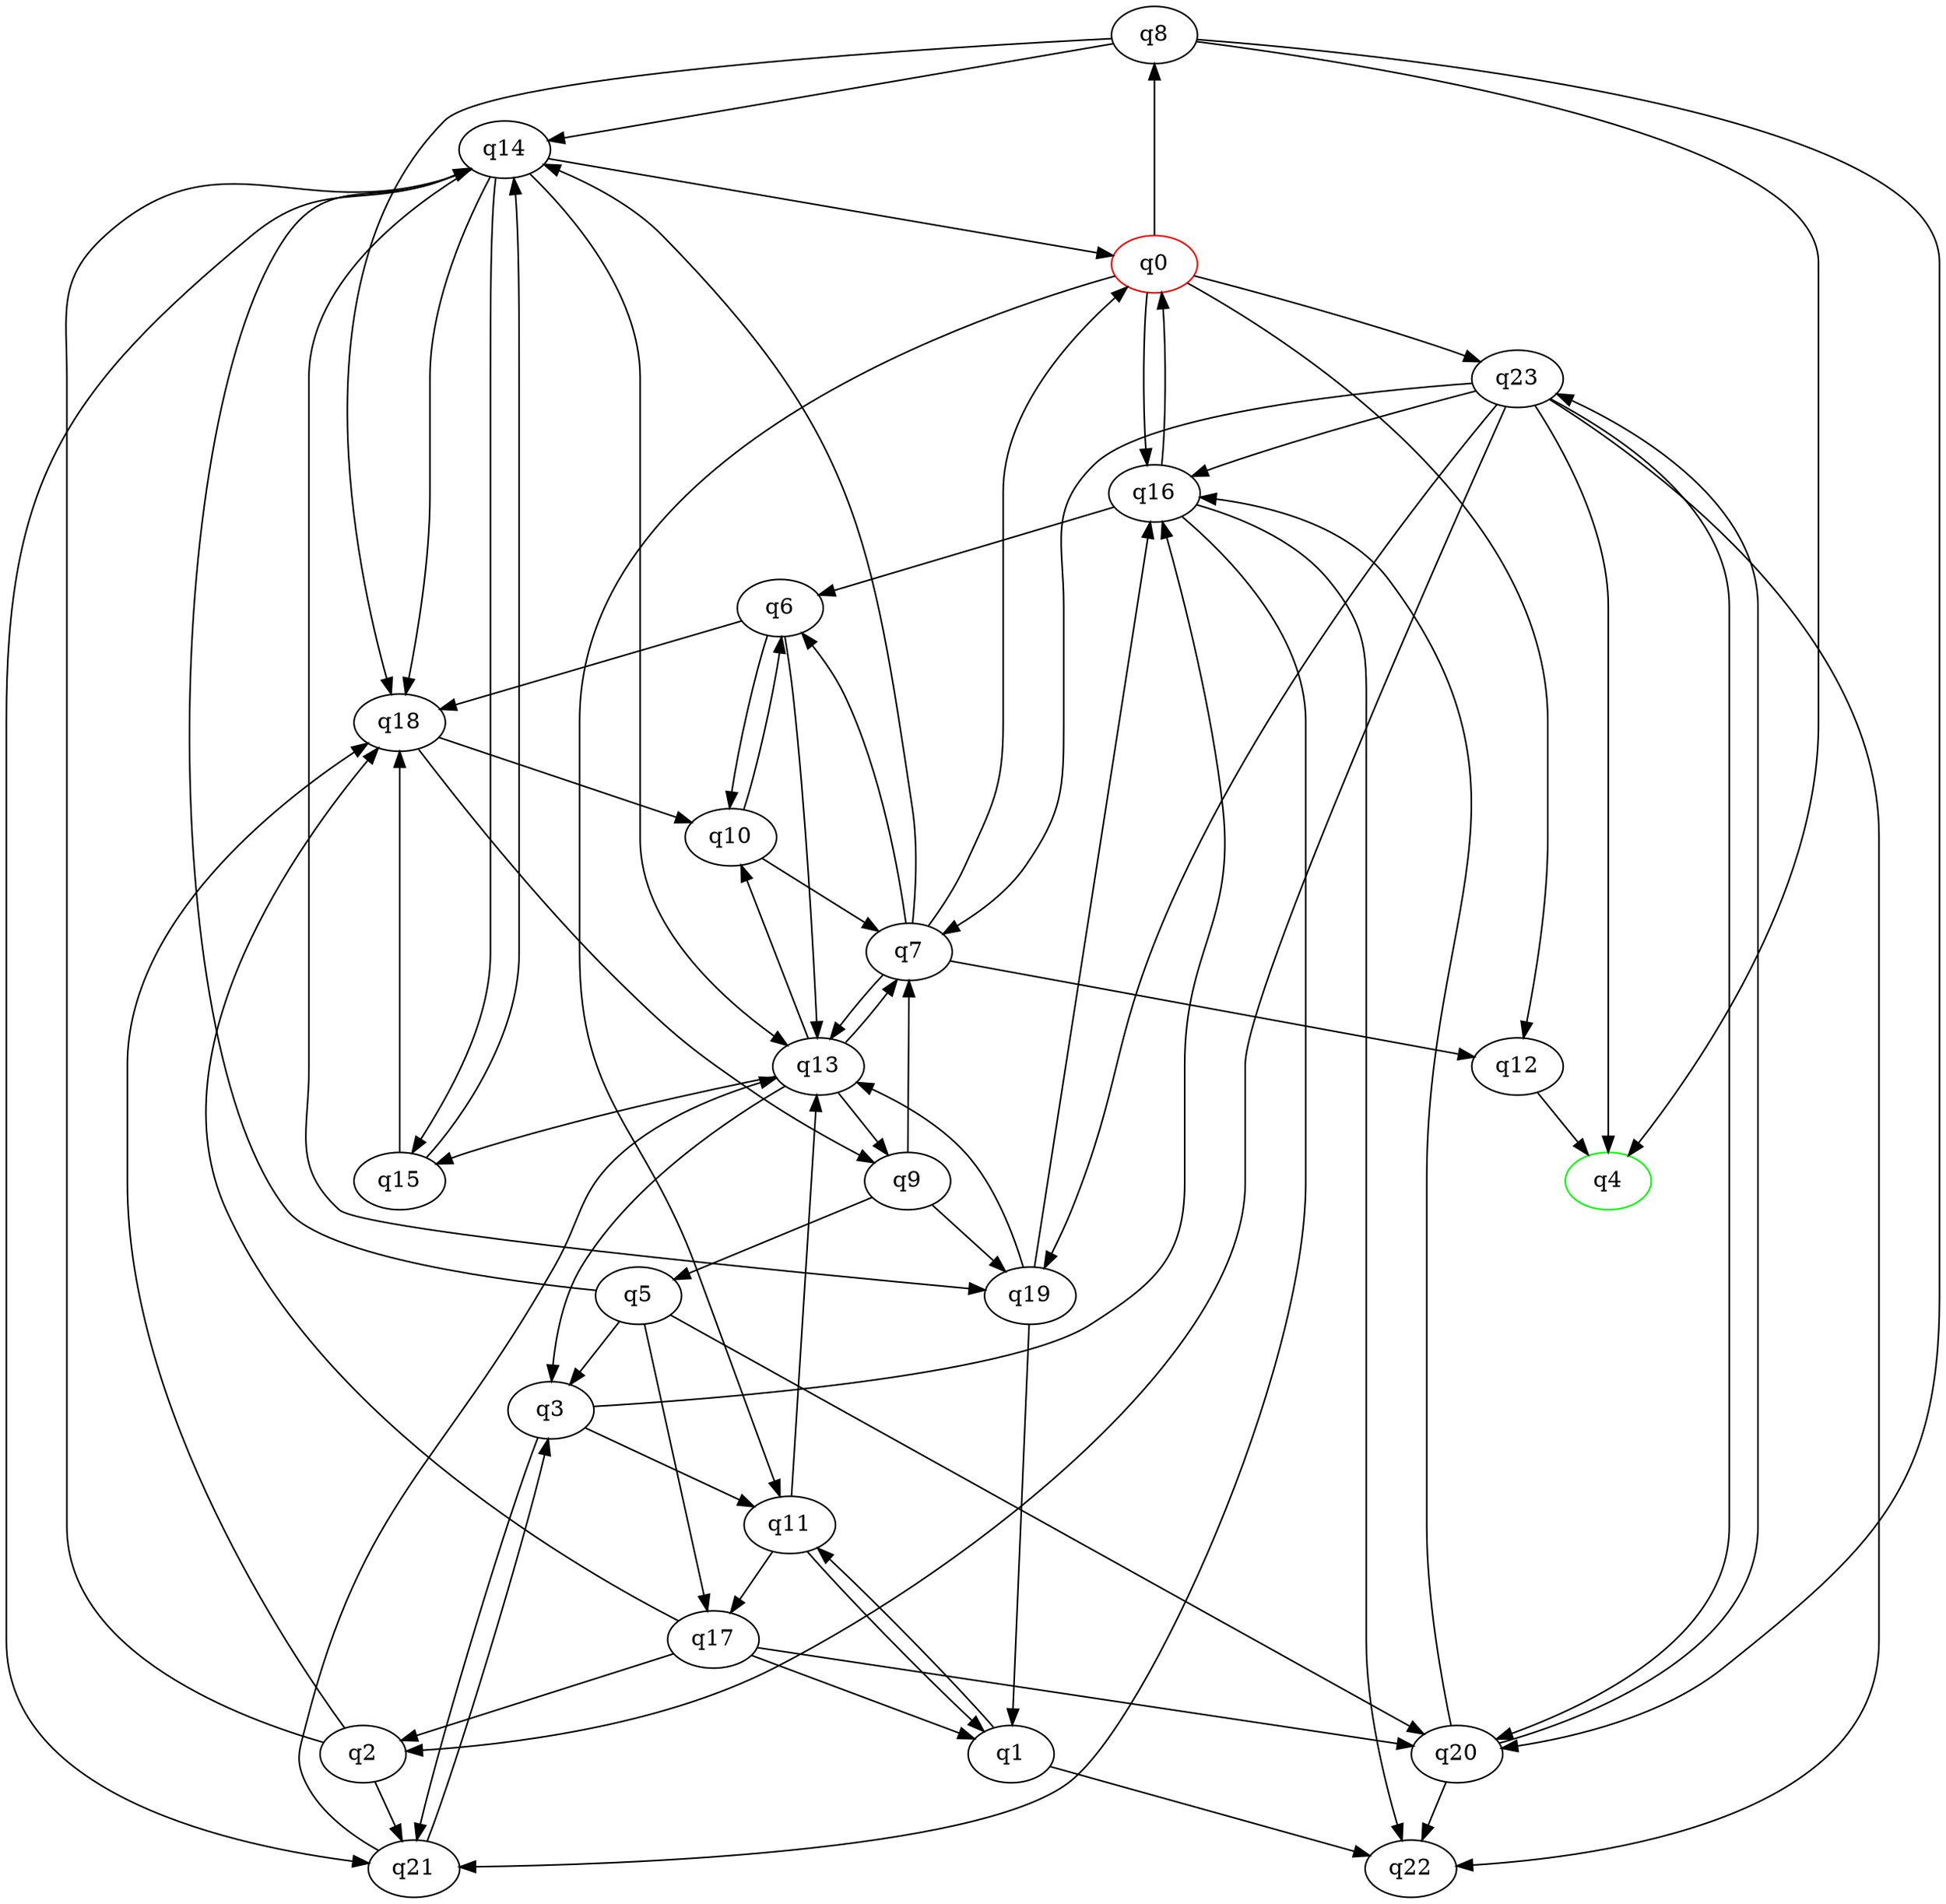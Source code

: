 digraph A{
q4 [initial=1,color=green];
q0 [final=1,color=red];
q0 -> q8;
q0 -> q11;
q0 -> q12;
q0 -> q16;
q0 -> q23;
q1 -> q11;
q1 -> q22;
q2 -> q14;
q2 -> q18;
q2 -> q21;
q3 -> q11;
q3 -> q16;
q3 -> q21;
q5 -> q3;
q5 -> q14;
q5 -> q17;
q5 -> q20;
q6 -> q10;
q6 -> q13;
q6 -> q18;
q7 -> q0;
q7 -> q6;
q7 -> q12;
q7 -> q13;
q7 -> q14;
q8 -> q4;
q8 -> q14;
q8 -> q18;
q8 -> q20;
q9 -> q5;
q9 -> q7;
q9 -> q19;
q10 -> q6;
q10 -> q7;
q11 -> q1;
q11 -> q13;
q11 -> q17;
q12 -> q4;
q13 -> q3;
q13 -> q7;
q13 -> q9;
q13 -> q10;
q13 -> q15;
q14 -> q0;
q14 -> q13;
q14 -> q15;
q14 -> q18;
q14 -> q19;
q14 -> q21;
q15 -> q14;
q15 -> q18;
q16 -> q0;
q16 -> q6;
q16 -> q21;
q16 -> q22;
q17 -> q1;
q17 -> q2;
q17 -> q18;
q17 -> q20;
q18 -> q9;
q18 -> q10;
q19 -> q1;
q19 -> q13;
q19 -> q16;
q20 -> q16;
q20 -> q22;
q20 -> q23;
q21 -> q3;
q21 -> q13;
q23 -> q2;
q23 -> q4;
q23 -> q7;
q23 -> q16;
q23 -> q19;
q23 -> q20;
q23 -> q22;
}